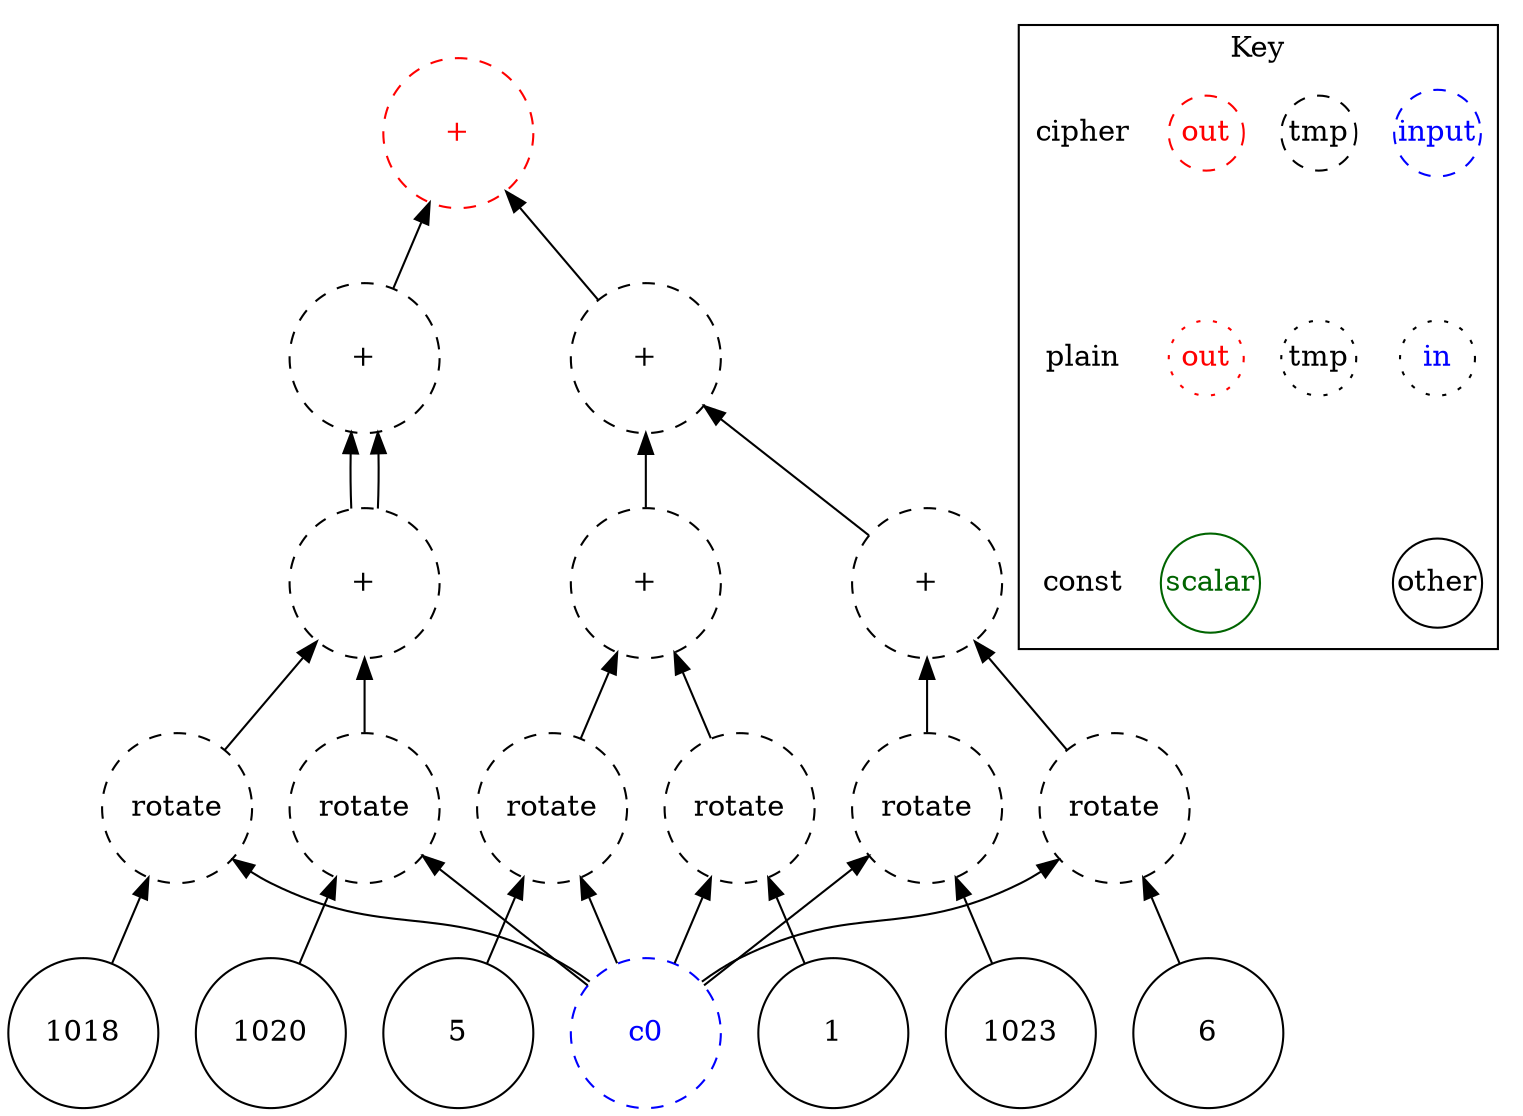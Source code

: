 digraph "gx_kernel" {
node [shape=circle width=1 margin=0]
edge [dir=back]
1018 [label="1018" style=solid]
ciphertext0 [label="c0" style=dashed color=blue fontcolor=blue]
ciphertext6 [label="rotate" style=dashed]
ciphertext6 -> ciphertext0
ciphertext6 -> 1018
1020 [label="1020" style=solid]
ciphertext5 [label="rotate" style=dashed]
ciphertext5 -> ciphertext0
ciphertext5 -> 1020
ciphertext9 [label="+" style=dashed]
ciphertext9 -> ciphertext5
ciphertext9 -> ciphertext6
ciphertext11 [label="+" style=dashed]
ciphertext11 -> ciphertext9
ciphertext11 -> ciphertext9
1023 [label="1023" style=solid]
ciphertext4 [label="rotate" style=dashed]
ciphertext4 -> ciphertext0
ciphertext4 -> 1023
6 [label="6" style=solid]
ciphertext3 [label="rotate" style=dashed]
ciphertext3 -> ciphertext0
ciphertext3 -> 6
ciphertext8 [label="+" style=dashed]
ciphertext8 -> ciphertext3
ciphertext8 -> ciphertext4
5 [label="5" style=solid]
ciphertext2 [label="rotate" style=dashed]
ciphertext2 -> ciphertext0
ciphertext2 -> 5
1 [label="1" style=solid]
ciphertext1 [label="rotate" style=dashed]
ciphertext1 -> ciphertext0
ciphertext1 -> 1
ciphertext7 [label="+" style=dashed]
ciphertext7 -> ciphertext1
ciphertext7 -> ciphertext2
ciphertext10 [label="+" style=dashed]
ciphertext10 -> ciphertext7
ciphertext10 -> ciphertext8
ciphertext12 [label="+" style=dashed color=red fontcolor=red]
ciphertext12 -> ciphertext10
ciphertext12 -> ciphertext11
subgraph cluster_key {
    graph[label="Key"]
    node [width=0.5]
    edge [dir=forward style=invis]
    in_cipher [label=input color=blue fontcolor=blue style=dashed]
    tmp_cipher [label=tmp color=black fontcolor=black style=dashed]
    out_cipher [label=out color=red fontcolor=red style=dashed]
    cipher [shape=plain]

    in_plain [label=in icolor=blue fontcolor=blue style=dotted]
    tmp_plain [label=tmp color=black fontcolor=black style=dotted]
    out_plain [label=out color=red fontcolor=red style=dotted]
    plain [shape=plain]
    
    other [color=black fontcolor=black style=solid]
    scalar [color=darkgreen fontcolor=darkgreen style=solid]
    const[shape=plain]
    
    cipher -> plain
    plain -> const
    out_cipher -> out_plain
    in_cipher -> in_plain
    tmp_cipher -> tmp_plain
    in_plain -> other
    out_plain -> scalar
}
}
